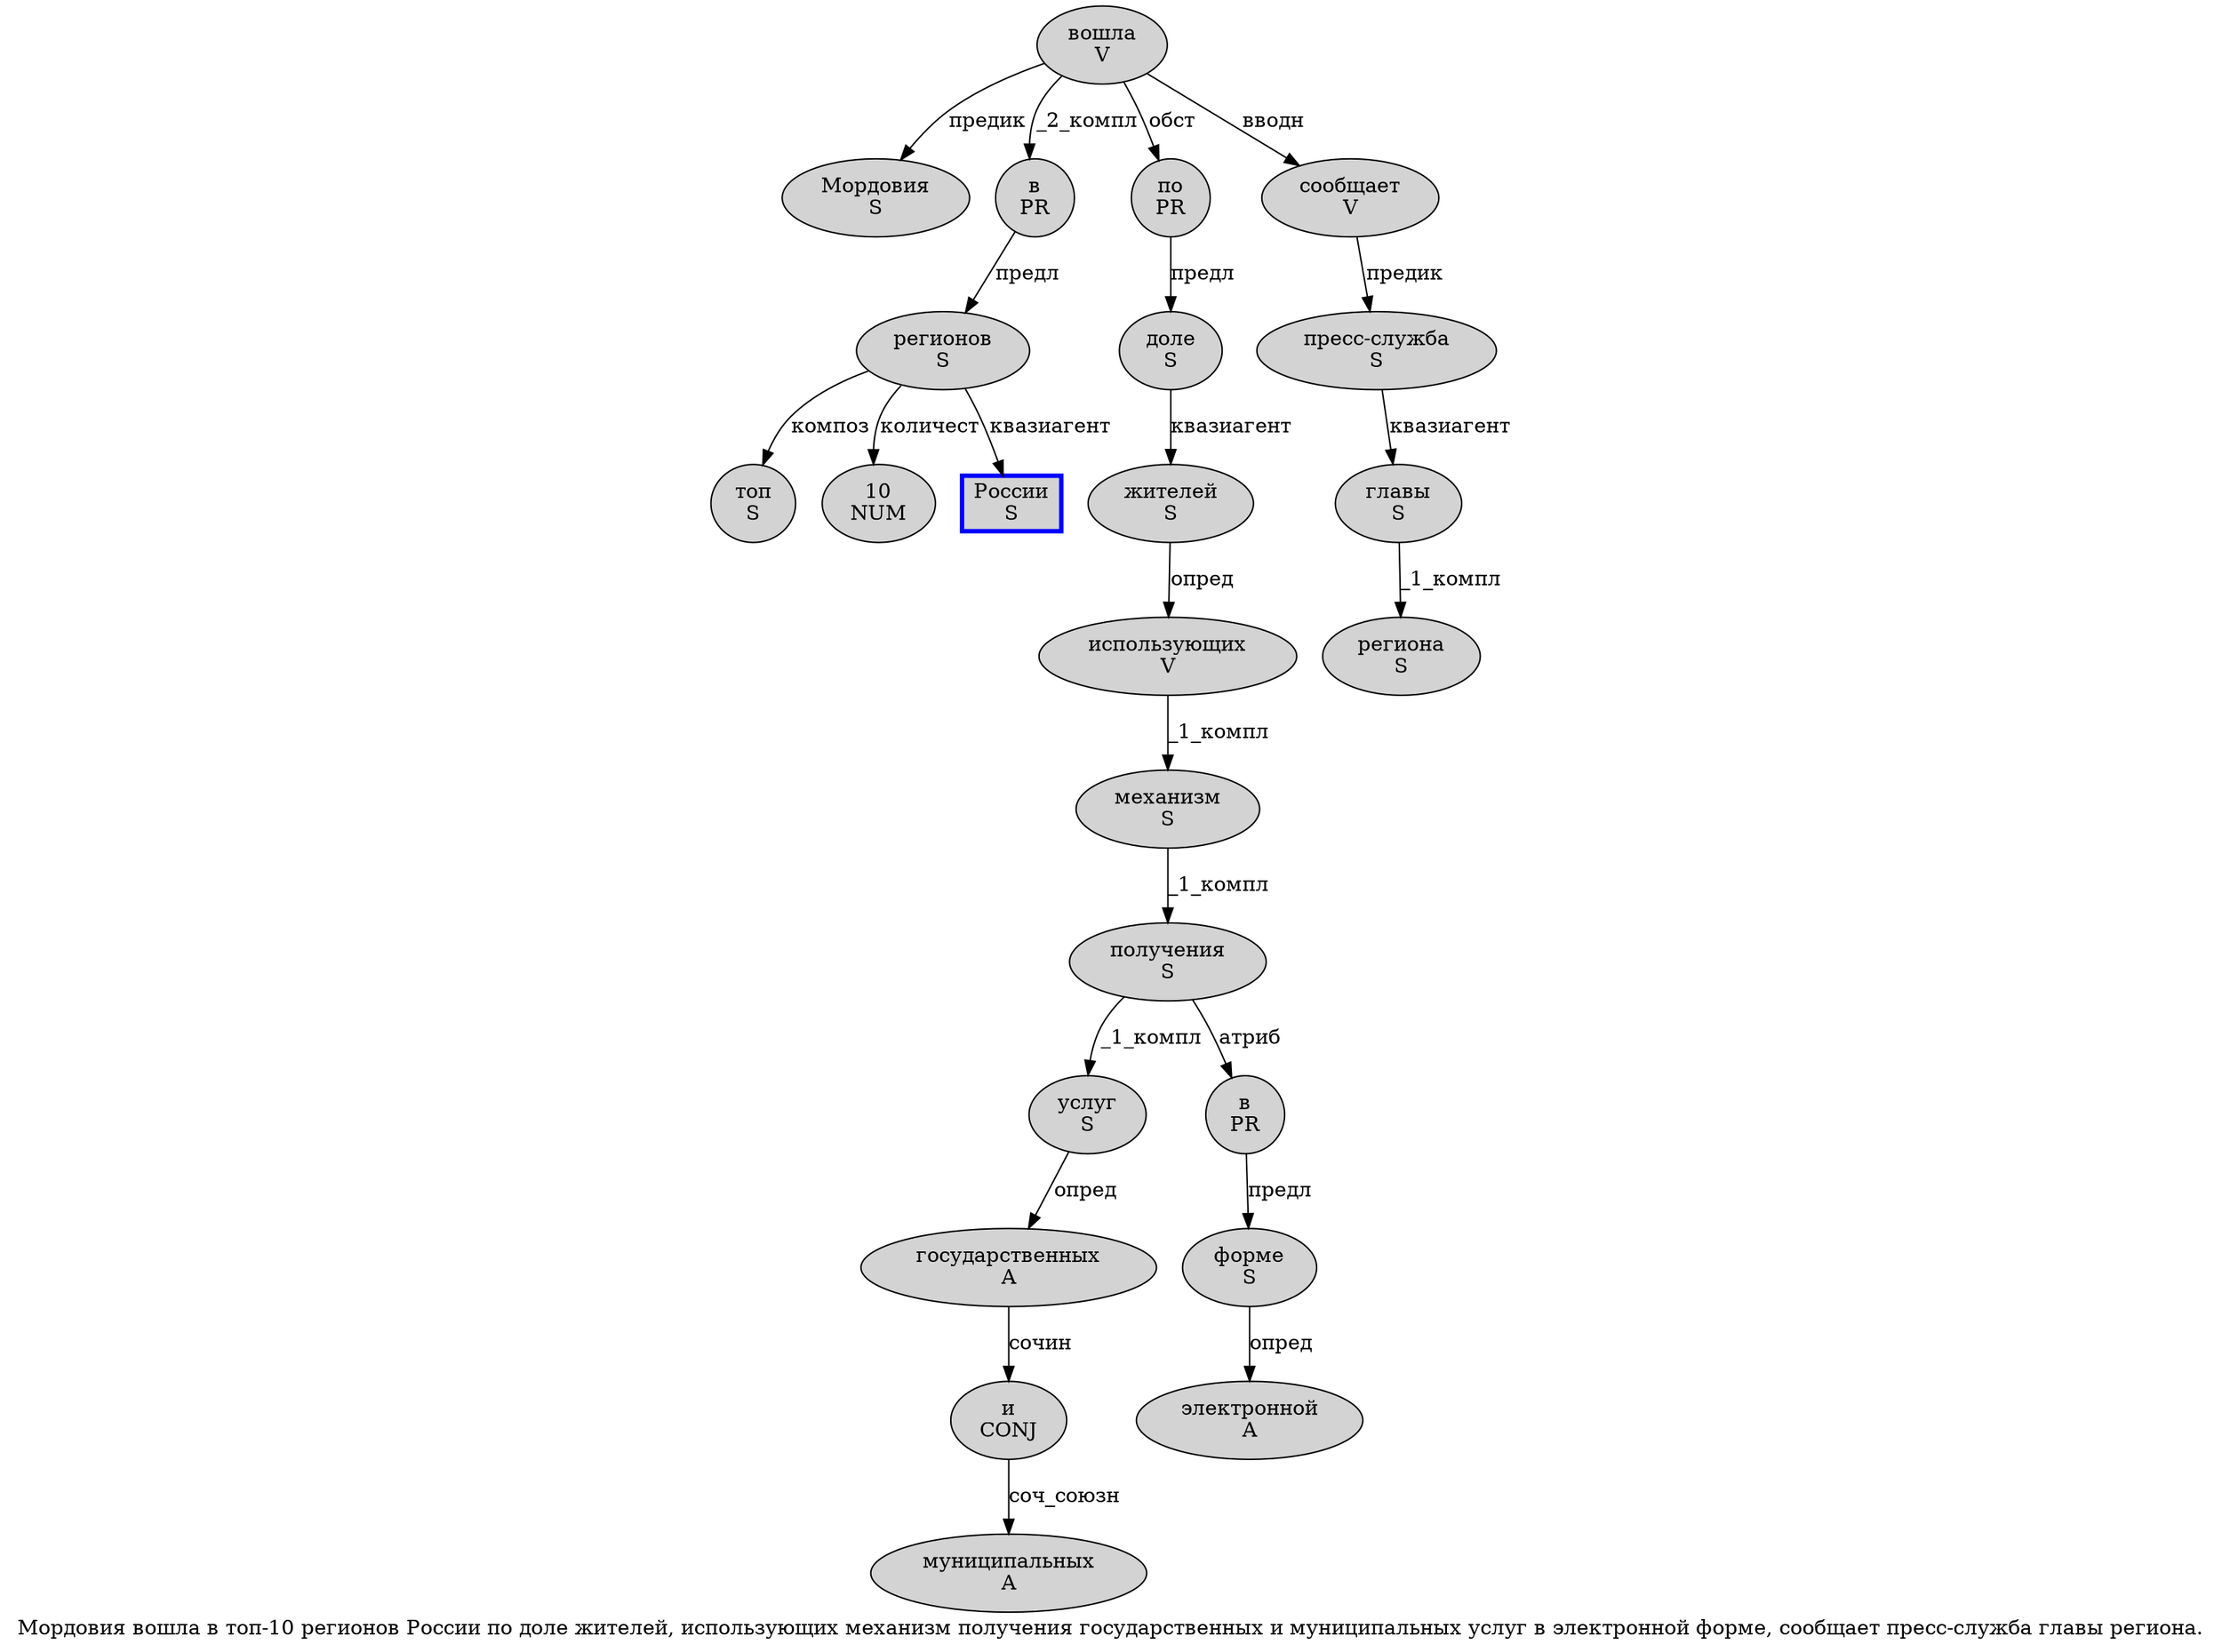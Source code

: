 digraph SENTENCE_1004 {
	graph [label="Мордовия вошла в топ-10 регионов России по доле жителей, использующих механизм получения государственных и муниципальных услуг в электронной форме, сообщает пресс-служба главы региона."]
	node [style=filled]
		0 [label="Мордовия
S" color="" fillcolor=lightgray penwidth=1 shape=ellipse]
		1 [label="вошла
V" color="" fillcolor=lightgray penwidth=1 shape=ellipse]
		2 [label="в
PR" color="" fillcolor=lightgray penwidth=1 shape=ellipse]
		3 [label="топ
S" color="" fillcolor=lightgray penwidth=1 shape=ellipse]
		5 [label="10
NUM" color="" fillcolor=lightgray penwidth=1 shape=ellipse]
		6 [label="регионов
S" color="" fillcolor=lightgray penwidth=1 shape=ellipse]
		7 [label="России
S" color=blue fillcolor=lightgray penwidth=3 shape=box]
		8 [label="по
PR" color="" fillcolor=lightgray penwidth=1 shape=ellipse]
		9 [label="доле
S" color="" fillcolor=lightgray penwidth=1 shape=ellipse]
		10 [label="жителей
S" color="" fillcolor=lightgray penwidth=1 shape=ellipse]
		12 [label="использующих
V" color="" fillcolor=lightgray penwidth=1 shape=ellipse]
		13 [label="механизм
S" color="" fillcolor=lightgray penwidth=1 shape=ellipse]
		14 [label="получения
S" color="" fillcolor=lightgray penwidth=1 shape=ellipse]
		15 [label="государственных
A" color="" fillcolor=lightgray penwidth=1 shape=ellipse]
		16 [label="и
CONJ" color="" fillcolor=lightgray penwidth=1 shape=ellipse]
		17 [label="муниципальных
A" color="" fillcolor=lightgray penwidth=1 shape=ellipse]
		18 [label="услуг
S" color="" fillcolor=lightgray penwidth=1 shape=ellipse]
		19 [label="в
PR" color="" fillcolor=lightgray penwidth=1 shape=ellipse]
		20 [label="электронной
A" color="" fillcolor=lightgray penwidth=1 shape=ellipse]
		21 [label="форме
S" color="" fillcolor=lightgray penwidth=1 shape=ellipse]
		23 [label="сообщает
V" color="" fillcolor=lightgray penwidth=1 shape=ellipse]
		24 [label="пресс-служба
S" color="" fillcolor=lightgray penwidth=1 shape=ellipse]
		25 [label="главы
S" color="" fillcolor=lightgray penwidth=1 shape=ellipse]
		26 [label="региона
S" color="" fillcolor=lightgray penwidth=1 shape=ellipse]
			16 -> 17 [label="соч_союзн"]
			8 -> 9 [label="предл"]
			21 -> 20 [label="опред"]
			14 -> 18 [label="_1_компл"]
			14 -> 19 [label="атриб"]
			15 -> 16 [label="сочин"]
			2 -> 6 [label="предл"]
			19 -> 21 [label="предл"]
			12 -> 13 [label="_1_компл"]
			13 -> 14 [label="_1_компл"]
			24 -> 25 [label="квазиагент"]
			10 -> 12 [label="опред"]
			1 -> 0 [label="предик"]
			1 -> 2 [label="_2_компл"]
			1 -> 8 [label="обст"]
			1 -> 23 [label="вводн"]
			6 -> 3 [label="композ"]
			6 -> 5 [label="количест"]
			6 -> 7 [label="квазиагент"]
			18 -> 15 [label="опред"]
			23 -> 24 [label="предик"]
			25 -> 26 [label="_1_компл"]
			9 -> 10 [label="квазиагент"]
}